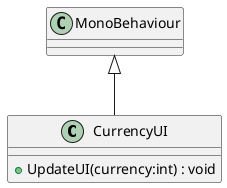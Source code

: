 @startuml
class CurrencyUI {
    + UpdateUI(currency:int) : void
}
MonoBehaviour <|-- CurrencyUI
@enduml
